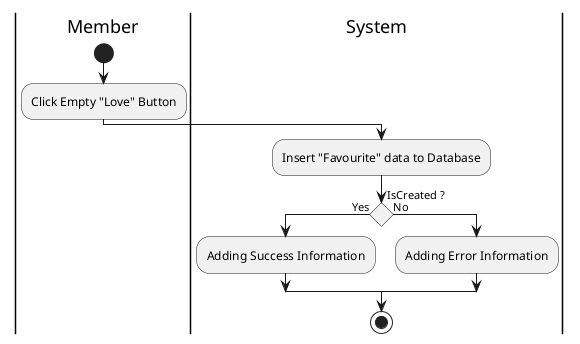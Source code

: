@startuml Like

skinparam ConditionEndStyle hline
skinparam conditionStyle diamond
skinparam Monochrome true
skinparam Shadowing false

|Member|
start
:Click Empty "Love" Button;

|System|
:Insert "Favourite" data to Database;
if (IsCreated ?) then (Yes)
    :Adding Success Information;
else (No)
    :Adding Error Information;
endif
stop

@enduml